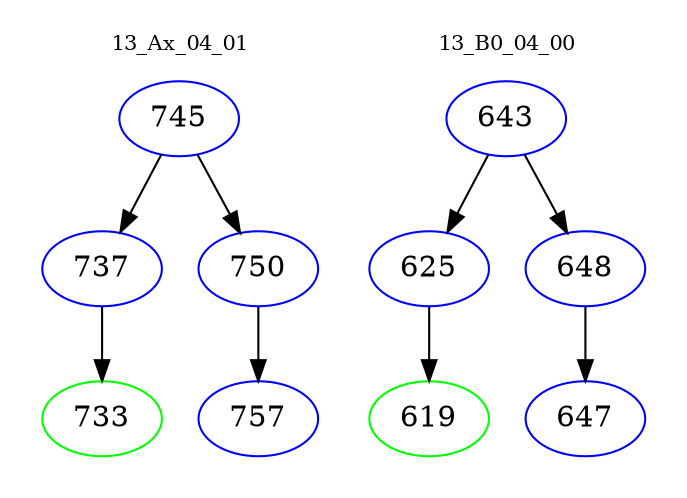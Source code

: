 digraph{
subgraph cluster_0 {
color = white
label = "13_Ax_04_01";
fontsize=10;
T0_745 [label="745", color="blue"]
T0_745 -> T0_737 [color="black"]
T0_737 [label="737", color="blue"]
T0_737 -> T0_733 [color="black"]
T0_733 [label="733", color="green"]
T0_745 -> T0_750 [color="black"]
T0_750 [label="750", color="blue"]
T0_750 -> T0_757 [color="black"]
T0_757 [label="757", color="blue"]
}
subgraph cluster_1 {
color = white
label = "13_B0_04_00";
fontsize=10;
T1_643 [label="643", color="blue"]
T1_643 -> T1_625 [color="black"]
T1_625 [label="625", color="blue"]
T1_625 -> T1_619 [color="black"]
T1_619 [label="619", color="green"]
T1_643 -> T1_648 [color="black"]
T1_648 [label="648", color="blue"]
T1_648 -> T1_647 [color="black"]
T1_647 [label="647", color="blue"]
}
}
